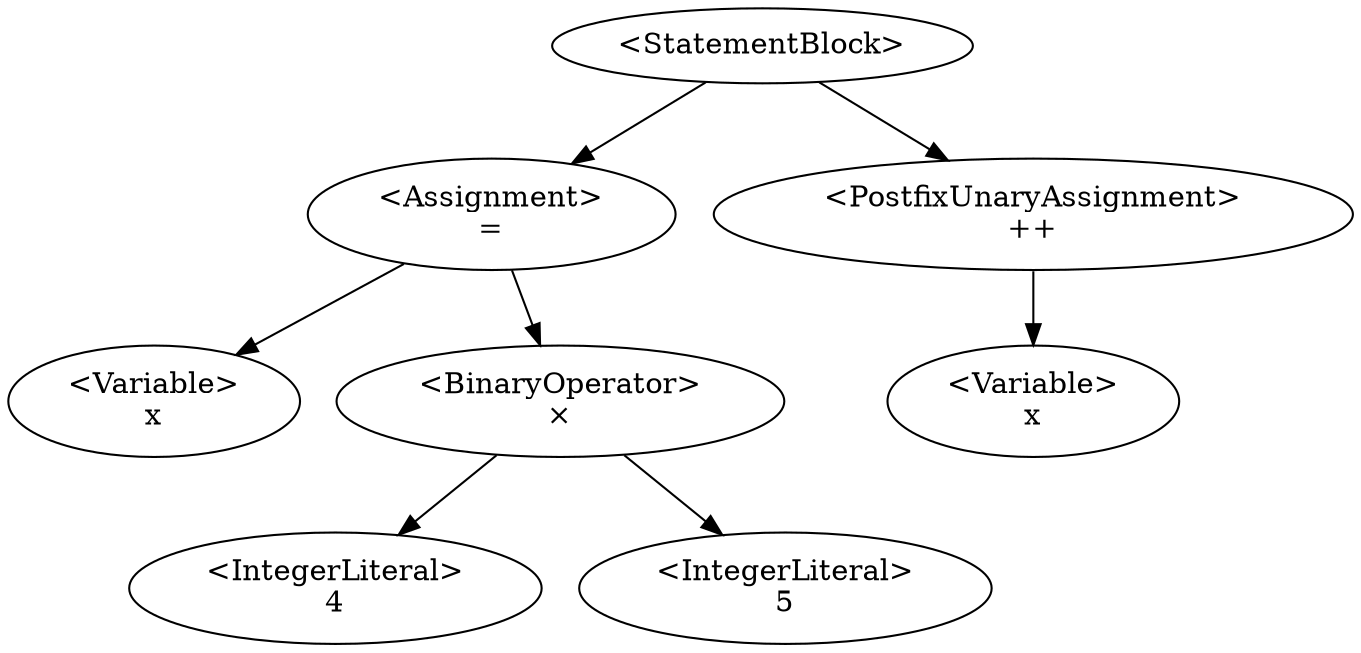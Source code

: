 digraph G {
0 [label="<StatementBlock>"];0->2;0->7;
2 [label="<Assignment>\n="];2->1;2->4;
1 [label="<Variable>\nx"];
4 [label="<BinaryOperator>\n×"];4->3;4->5;
3 [label="<IntegerLiteral>\n4"];
5 [label="<IntegerLiteral>\n5"];
7 [label="<PostfixUnaryAssignment>\n++"];7->6;
6 [label="<Variable>\nx"];
}